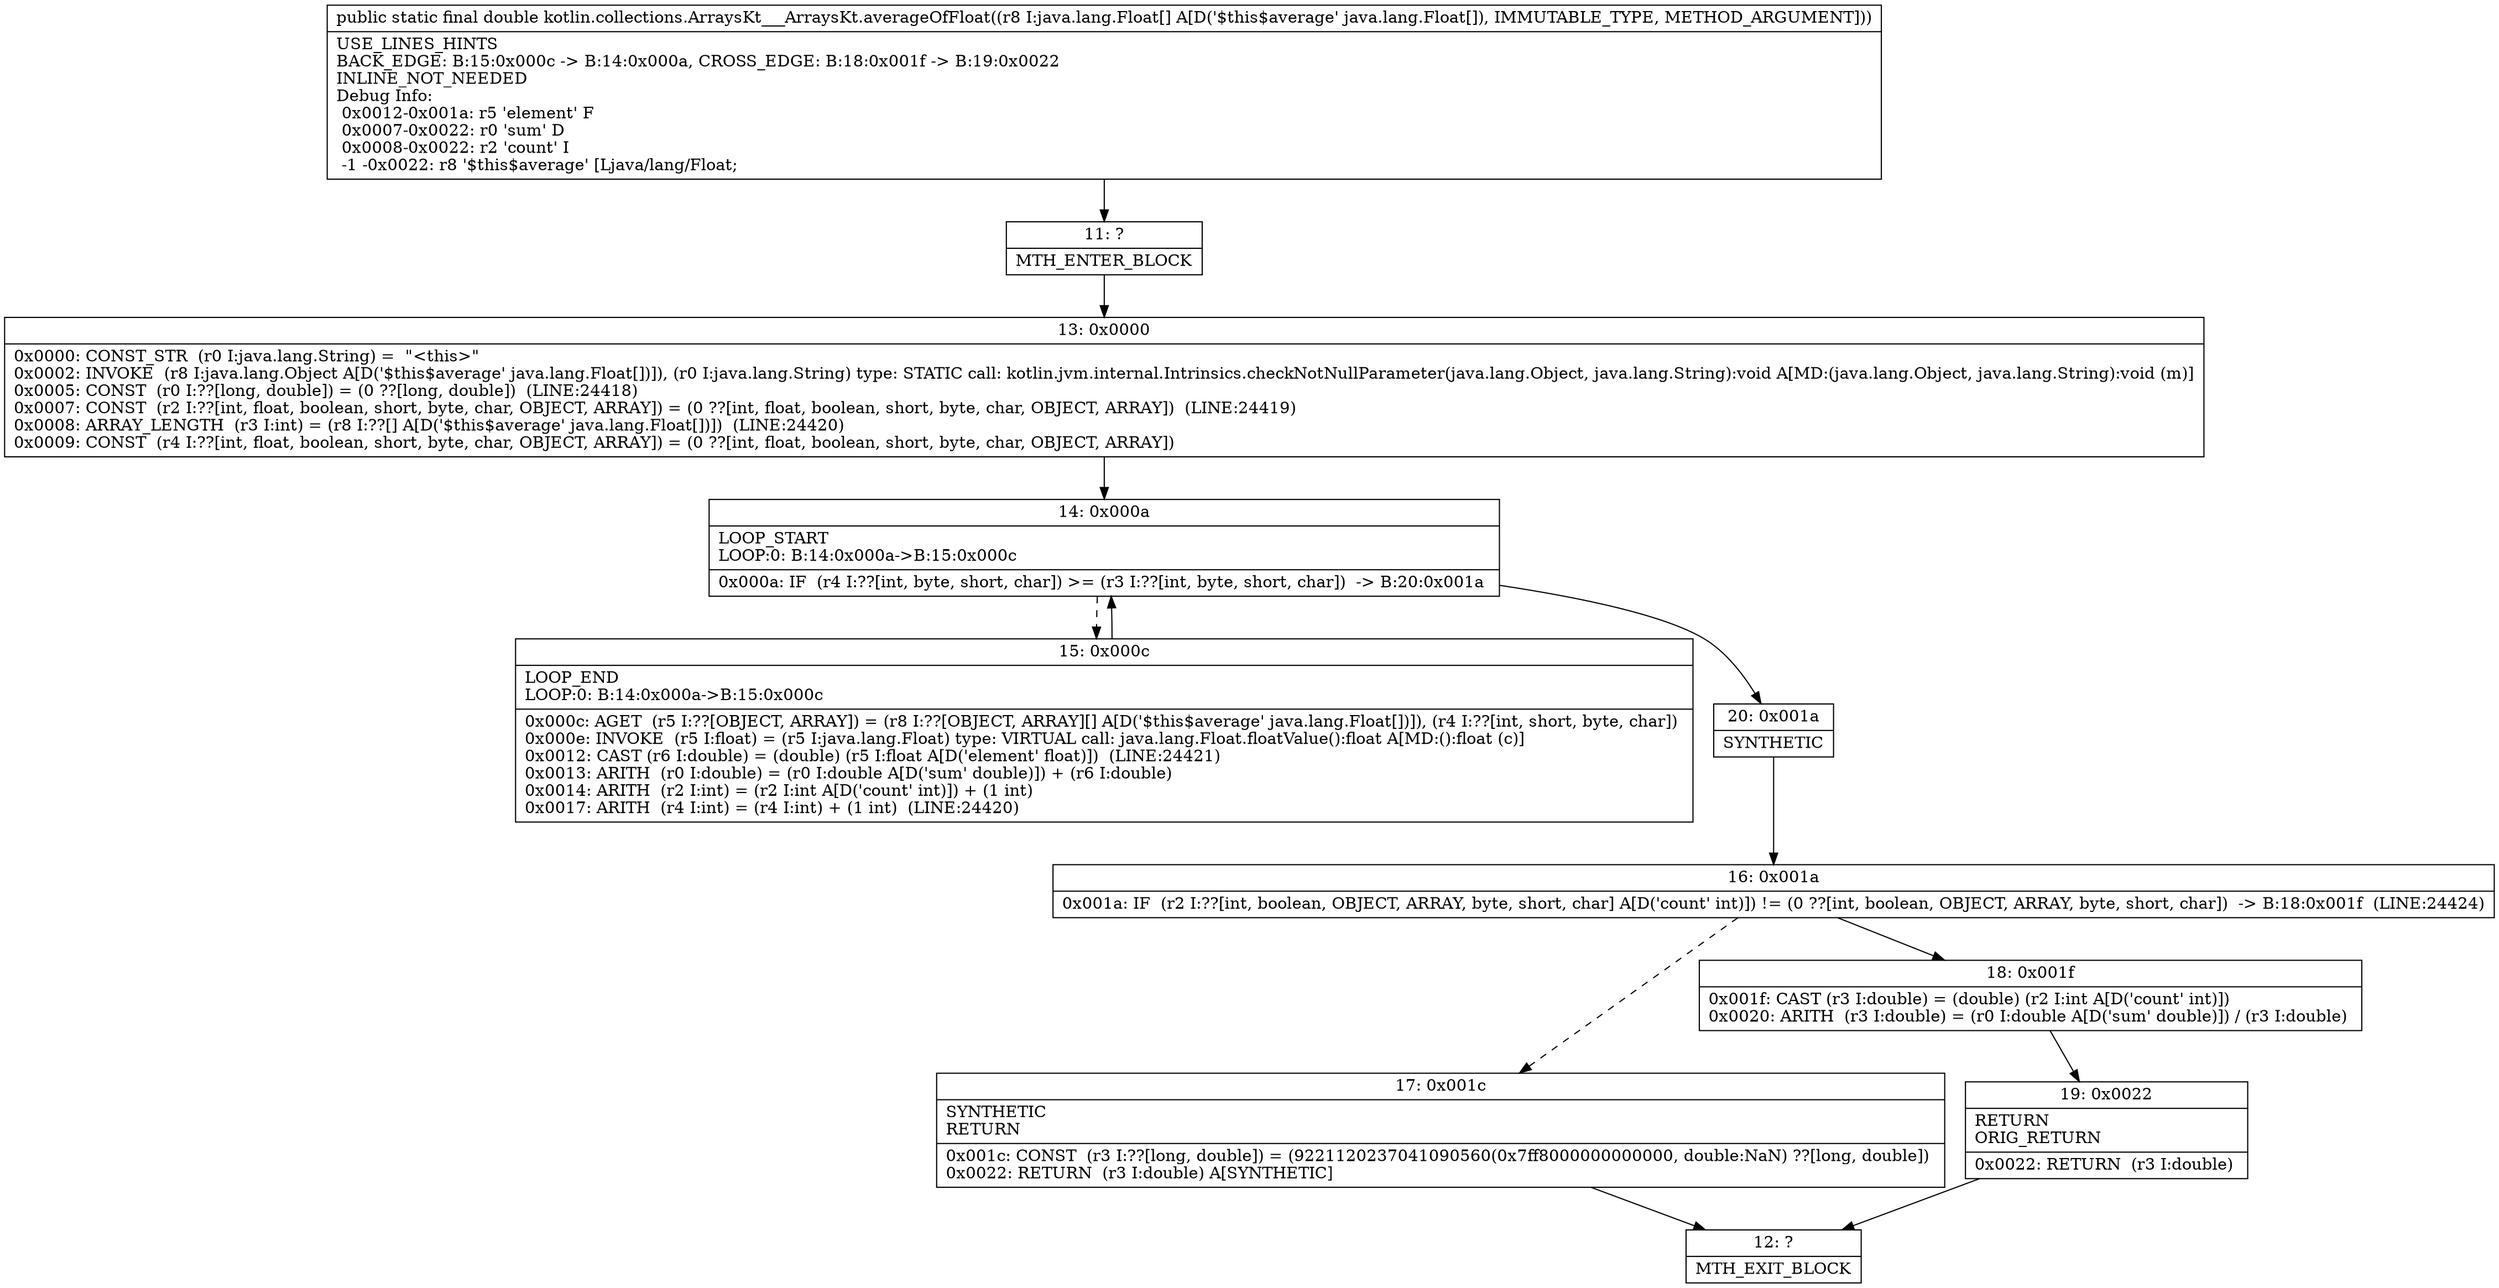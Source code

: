 digraph "CFG forkotlin.collections.ArraysKt___ArraysKt.averageOfFloat([Ljava\/lang\/Float;)D" {
Node_11 [shape=record,label="{11\:\ ?|MTH_ENTER_BLOCK\l}"];
Node_13 [shape=record,label="{13\:\ 0x0000|0x0000: CONST_STR  (r0 I:java.lang.String) =  \"\<this\>\" \l0x0002: INVOKE  (r8 I:java.lang.Object A[D('$this$average' java.lang.Float[])]), (r0 I:java.lang.String) type: STATIC call: kotlin.jvm.internal.Intrinsics.checkNotNullParameter(java.lang.Object, java.lang.String):void A[MD:(java.lang.Object, java.lang.String):void (m)]\l0x0005: CONST  (r0 I:??[long, double]) = (0 ??[long, double])  (LINE:24418)\l0x0007: CONST  (r2 I:??[int, float, boolean, short, byte, char, OBJECT, ARRAY]) = (0 ??[int, float, boolean, short, byte, char, OBJECT, ARRAY])  (LINE:24419)\l0x0008: ARRAY_LENGTH  (r3 I:int) = (r8 I:??[] A[D('$this$average' java.lang.Float[])])  (LINE:24420)\l0x0009: CONST  (r4 I:??[int, float, boolean, short, byte, char, OBJECT, ARRAY]) = (0 ??[int, float, boolean, short, byte, char, OBJECT, ARRAY]) \l}"];
Node_14 [shape=record,label="{14\:\ 0x000a|LOOP_START\lLOOP:0: B:14:0x000a\-\>B:15:0x000c\l|0x000a: IF  (r4 I:??[int, byte, short, char]) \>= (r3 I:??[int, byte, short, char])  \-\> B:20:0x001a \l}"];
Node_15 [shape=record,label="{15\:\ 0x000c|LOOP_END\lLOOP:0: B:14:0x000a\-\>B:15:0x000c\l|0x000c: AGET  (r5 I:??[OBJECT, ARRAY]) = (r8 I:??[OBJECT, ARRAY][] A[D('$this$average' java.lang.Float[])]), (r4 I:??[int, short, byte, char]) \l0x000e: INVOKE  (r5 I:float) = (r5 I:java.lang.Float) type: VIRTUAL call: java.lang.Float.floatValue():float A[MD:():float (c)]\l0x0012: CAST (r6 I:double) = (double) (r5 I:float A[D('element' float)])  (LINE:24421)\l0x0013: ARITH  (r0 I:double) = (r0 I:double A[D('sum' double)]) + (r6 I:double) \l0x0014: ARITH  (r2 I:int) = (r2 I:int A[D('count' int)]) + (1 int) \l0x0017: ARITH  (r4 I:int) = (r4 I:int) + (1 int)  (LINE:24420)\l}"];
Node_20 [shape=record,label="{20\:\ 0x001a|SYNTHETIC\l}"];
Node_16 [shape=record,label="{16\:\ 0x001a|0x001a: IF  (r2 I:??[int, boolean, OBJECT, ARRAY, byte, short, char] A[D('count' int)]) != (0 ??[int, boolean, OBJECT, ARRAY, byte, short, char])  \-\> B:18:0x001f  (LINE:24424)\l}"];
Node_17 [shape=record,label="{17\:\ 0x001c|SYNTHETIC\lRETURN\l|0x001c: CONST  (r3 I:??[long, double]) = (9221120237041090560(0x7ff8000000000000, double:NaN) ??[long, double]) \l0x0022: RETURN  (r3 I:double) A[SYNTHETIC]\l}"];
Node_12 [shape=record,label="{12\:\ ?|MTH_EXIT_BLOCK\l}"];
Node_18 [shape=record,label="{18\:\ 0x001f|0x001f: CAST (r3 I:double) = (double) (r2 I:int A[D('count' int)]) \l0x0020: ARITH  (r3 I:double) = (r0 I:double A[D('sum' double)]) \/ (r3 I:double) \l}"];
Node_19 [shape=record,label="{19\:\ 0x0022|RETURN\lORIG_RETURN\l|0x0022: RETURN  (r3 I:double) \l}"];
MethodNode[shape=record,label="{public static final double kotlin.collections.ArraysKt___ArraysKt.averageOfFloat((r8 I:java.lang.Float[] A[D('$this$average' java.lang.Float[]), IMMUTABLE_TYPE, METHOD_ARGUMENT]))  | USE_LINES_HINTS\lBACK_EDGE: B:15:0x000c \-\> B:14:0x000a, CROSS_EDGE: B:18:0x001f \-\> B:19:0x0022\lINLINE_NOT_NEEDED\lDebug Info:\l  0x0012\-0x001a: r5 'element' F\l  0x0007\-0x0022: r0 'sum' D\l  0x0008\-0x0022: r2 'count' I\l  \-1 \-0x0022: r8 '$this$average' [Ljava\/lang\/Float;\l}"];
MethodNode -> Node_11;Node_11 -> Node_13;
Node_13 -> Node_14;
Node_14 -> Node_15[style=dashed];
Node_14 -> Node_20;
Node_15 -> Node_14;
Node_20 -> Node_16;
Node_16 -> Node_17[style=dashed];
Node_16 -> Node_18;
Node_17 -> Node_12;
Node_18 -> Node_19;
Node_19 -> Node_12;
}

